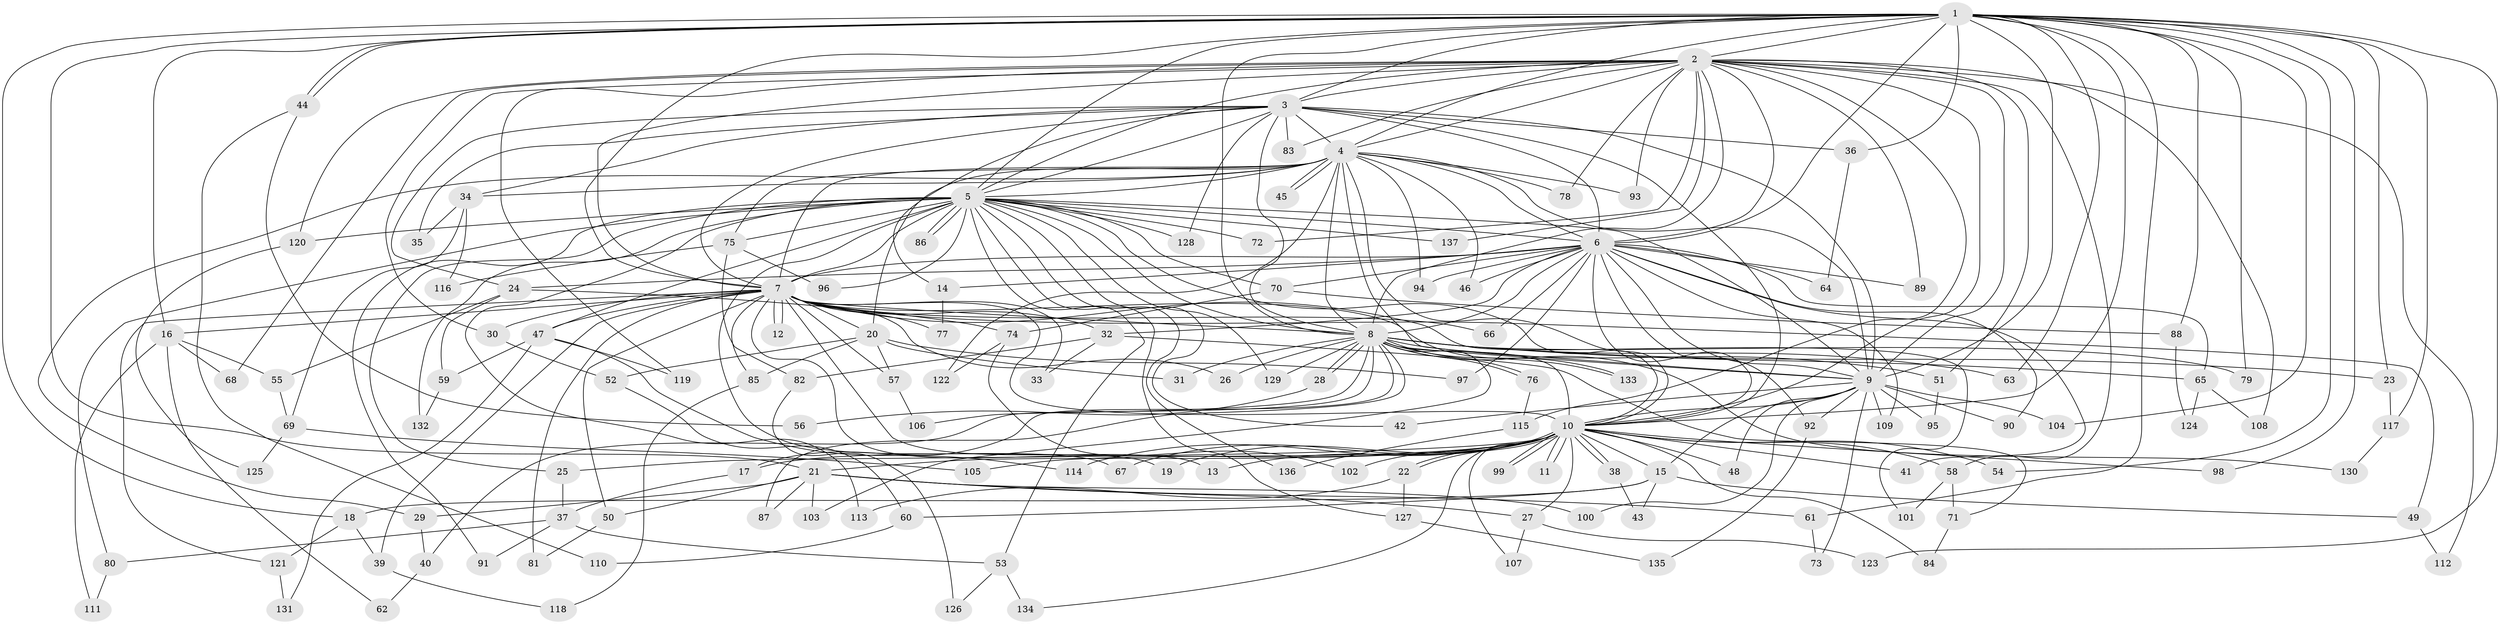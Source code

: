 // Generated by graph-tools (version 1.1) at 2025/35/03/09/25 02:35:03]
// undirected, 137 vertices, 299 edges
graph export_dot {
graph [start="1"]
  node [color=gray90,style=filled];
  1;
  2;
  3;
  4;
  5;
  6;
  7;
  8;
  9;
  10;
  11;
  12;
  13;
  14;
  15;
  16;
  17;
  18;
  19;
  20;
  21;
  22;
  23;
  24;
  25;
  26;
  27;
  28;
  29;
  30;
  31;
  32;
  33;
  34;
  35;
  36;
  37;
  38;
  39;
  40;
  41;
  42;
  43;
  44;
  45;
  46;
  47;
  48;
  49;
  50;
  51;
  52;
  53;
  54;
  55;
  56;
  57;
  58;
  59;
  60;
  61;
  62;
  63;
  64;
  65;
  66;
  67;
  68;
  69;
  70;
  71;
  72;
  73;
  74;
  75;
  76;
  77;
  78;
  79;
  80;
  81;
  82;
  83;
  84;
  85;
  86;
  87;
  88;
  89;
  90;
  91;
  92;
  93;
  94;
  95;
  96;
  97;
  98;
  99;
  100;
  101;
  102;
  103;
  104;
  105;
  106;
  107;
  108;
  109;
  110;
  111;
  112;
  113;
  114;
  115;
  116;
  117;
  118;
  119;
  120;
  121;
  122;
  123;
  124;
  125;
  126;
  127;
  128;
  129;
  130;
  131;
  132;
  133;
  134;
  135;
  136;
  137;
  1 -- 2;
  1 -- 3;
  1 -- 4;
  1 -- 5;
  1 -- 6;
  1 -- 7;
  1 -- 8;
  1 -- 9;
  1 -- 10;
  1 -- 16;
  1 -- 18;
  1 -- 21;
  1 -- 23;
  1 -- 36;
  1 -- 44;
  1 -- 44;
  1 -- 54;
  1 -- 61;
  1 -- 63;
  1 -- 79;
  1 -- 88;
  1 -- 98;
  1 -- 104;
  1 -- 117;
  1 -- 123;
  2 -- 3;
  2 -- 4;
  2 -- 5;
  2 -- 6;
  2 -- 7;
  2 -- 8;
  2 -- 9;
  2 -- 10;
  2 -- 30;
  2 -- 51;
  2 -- 58;
  2 -- 68;
  2 -- 72;
  2 -- 78;
  2 -- 83;
  2 -- 89;
  2 -- 93;
  2 -- 108;
  2 -- 112;
  2 -- 115;
  2 -- 119;
  2 -- 120;
  2 -- 137;
  3 -- 4;
  3 -- 5;
  3 -- 6;
  3 -- 7;
  3 -- 8;
  3 -- 9;
  3 -- 10;
  3 -- 14;
  3 -- 24;
  3 -- 34;
  3 -- 35;
  3 -- 36;
  3 -- 83;
  3 -- 128;
  4 -- 5;
  4 -- 6;
  4 -- 7;
  4 -- 8;
  4 -- 9;
  4 -- 10;
  4 -- 20;
  4 -- 29;
  4 -- 34;
  4 -- 45;
  4 -- 45;
  4 -- 46;
  4 -- 75;
  4 -- 78;
  4 -- 93;
  4 -- 94;
  4 -- 122;
  4 -- 133;
  5 -- 6;
  5 -- 7;
  5 -- 8;
  5 -- 9;
  5 -- 10;
  5 -- 25;
  5 -- 42;
  5 -- 47;
  5 -- 53;
  5 -- 67;
  5 -- 70;
  5 -- 72;
  5 -- 75;
  5 -- 80;
  5 -- 86;
  5 -- 86;
  5 -- 91;
  5 -- 96;
  5 -- 113;
  5 -- 120;
  5 -- 127;
  5 -- 128;
  5 -- 129;
  5 -- 132;
  5 -- 136;
  5 -- 137;
  6 -- 7;
  6 -- 8;
  6 -- 9;
  6 -- 10;
  6 -- 14;
  6 -- 24;
  6 -- 32;
  6 -- 41;
  6 -- 46;
  6 -- 64;
  6 -- 65;
  6 -- 66;
  6 -- 70;
  6 -- 89;
  6 -- 90;
  6 -- 92;
  6 -- 94;
  6 -- 97;
  6 -- 109;
  7 -- 8;
  7 -- 9;
  7 -- 10;
  7 -- 12;
  7 -- 12;
  7 -- 13;
  7 -- 16;
  7 -- 19;
  7 -- 20;
  7 -- 26;
  7 -- 30;
  7 -- 32;
  7 -- 33;
  7 -- 39;
  7 -- 47;
  7 -- 49;
  7 -- 50;
  7 -- 57;
  7 -- 66;
  7 -- 77;
  7 -- 81;
  7 -- 85;
  7 -- 101;
  7 -- 121;
  8 -- 9;
  8 -- 10;
  8 -- 17;
  8 -- 23;
  8 -- 26;
  8 -- 28;
  8 -- 28;
  8 -- 31;
  8 -- 40;
  8 -- 51;
  8 -- 63;
  8 -- 65;
  8 -- 76;
  8 -- 76;
  8 -- 79;
  8 -- 87;
  8 -- 103;
  8 -- 106;
  8 -- 129;
  8 -- 130;
  8 -- 133;
  9 -- 10;
  9 -- 15;
  9 -- 42;
  9 -- 48;
  9 -- 73;
  9 -- 90;
  9 -- 92;
  9 -- 95;
  9 -- 100;
  9 -- 104;
  9 -- 109;
  10 -- 11;
  10 -- 11;
  10 -- 13;
  10 -- 15;
  10 -- 17;
  10 -- 19;
  10 -- 21;
  10 -- 22;
  10 -- 22;
  10 -- 25;
  10 -- 27;
  10 -- 38;
  10 -- 38;
  10 -- 41;
  10 -- 48;
  10 -- 54;
  10 -- 58;
  10 -- 67;
  10 -- 84;
  10 -- 98;
  10 -- 99;
  10 -- 99;
  10 -- 102;
  10 -- 105;
  10 -- 107;
  10 -- 114;
  10 -- 134;
  14 -- 77;
  15 -- 18;
  15 -- 43;
  15 -- 49;
  15 -- 60;
  16 -- 55;
  16 -- 62;
  16 -- 68;
  16 -- 111;
  17 -- 37;
  18 -- 39;
  18 -- 121;
  20 -- 31;
  20 -- 52;
  20 -- 57;
  20 -- 85;
  20 -- 97;
  21 -- 27;
  21 -- 29;
  21 -- 50;
  21 -- 61;
  21 -- 87;
  21 -- 100;
  21 -- 103;
  22 -- 113;
  22 -- 127;
  23 -- 117;
  24 -- 55;
  24 -- 59;
  24 -- 74;
  25 -- 37;
  27 -- 107;
  27 -- 123;
  28 -- 56;
  29 -- 40;
  30 -- 52;
  32 -- 33;
  32 -- 71;
  32 -- 82;
  34 -- 35;
  34 -- 69;
  34 -- 116;
  36 -- 64;
  37 -- 53;
  37 -- 80;
  37 -- 91;
  38 -- 43;
  39 -- 118;
  40 -- 62;
  44 -- 56;
  44 -- 110;
  47 -- 59;
  47 -- 114;
  47 -- 119;
  47 -- 131;
  49 -- 112;
  50 -- 81;
  51 -- 95;
  52 -- 60;
  53 -- 126;
  53 -- 134;
  55 -- 69;
  57 -- 106;
  58 -- 71;
  58 -- 101;
  59 -- 132;
  60 -- 110;
  61 -- 73;
  65 -- 108;
  65 -- 124;
  69 -- 105;
  69 -- 125;
  70 -- 74;
  70 -- 88;
  71 -- 84;
  74 -- 102;
  74 -- 122;
  75 -- 82;
  75 -- 96;
  75 -- 116;
  76 -- 115;
  80 -- 111;
  82 -- 126;
  85 -- 118;
  88 -- 124;
  92 -- 135;
  115 -- 136;
  117 -- 130;
  120 -- 125;
  121 -- 131;
  127 -- 135;
}
